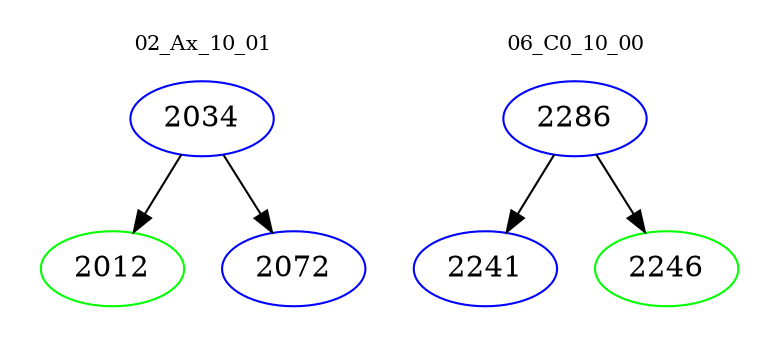 digraph{
subgraph cluster_0 {
color = white
label = "02_Ax_10_01";
fontsize=10;
T0_2034 [label="2034", color="blue"]
T0_2034 -> T0_2012 [color="black"]
T0_2012 [label="2012", color="green"]
T0_2034 -> T0_2072 [color="black"]
T0_2072 [label="2072", color="blue"]
}
subgraph cluster_1 {
color = white
label = "06_C0_10_00";
fontsize=10;
T1_2286 [label="2286", color="blue"]
T1_2286 -> T1_2241 [color="black"]
T1_2241 [label="2241", color="blue"]
T1_2286 -> T1_2246 [color="black"]
T1_2246 [label="2246", color="green"]
}
}
